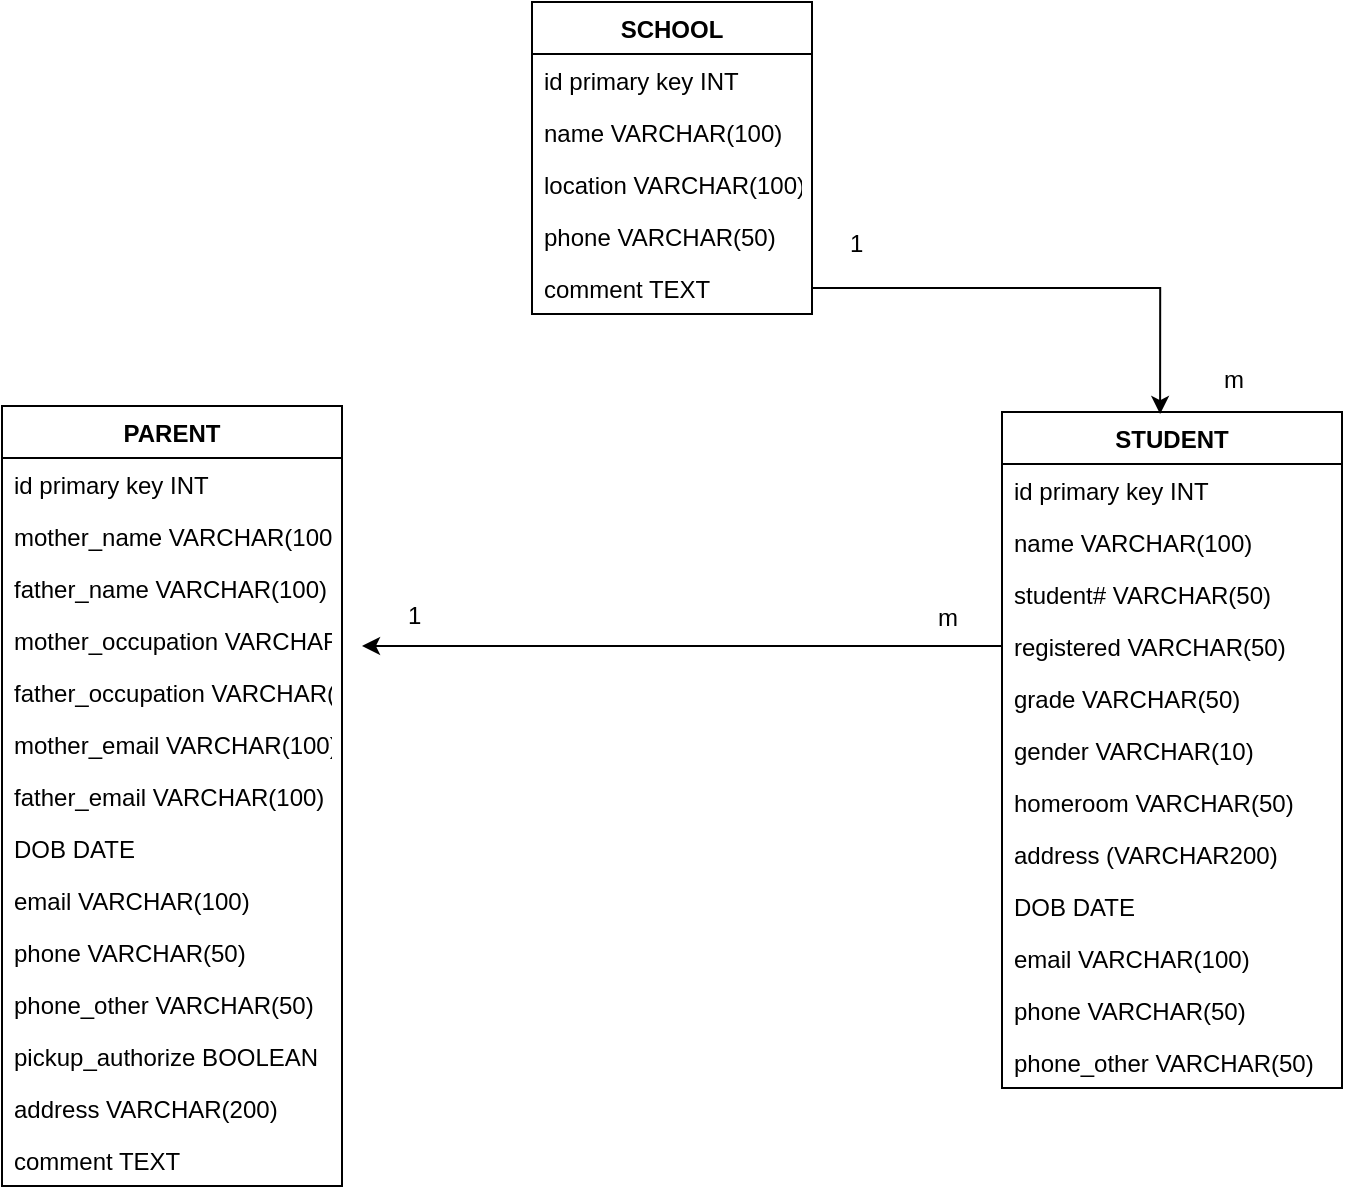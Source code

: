 <mxfile version="10.9.5" type="device"><diagram id="dcCF_vMQH8Le3LA9s6j2" name="Page-1"><mxGraphModel dx="1422" dy="796" grid="1" gridSize="10" guides="1" tooltips="1" connect="1" arrows="1" fold="1" page="1" pageScale="1" pageWidth="850" pageHeight="1100" math="0" shadow="0"><root><mxCell id="0"/><mxCell id="1" parent="0"/><mxCell id="sbWJc8yGvXHBemKTXOqf-1" value="SCHOOL" style="swimlane;fontStyle=1;childLayout=stackLayout;horizontal=1;startSize=26;fillColor=none;horizontalStack=0;resizeParent=1;resizeParentMax=0;resizeLast=0;collapsible=1;marginBottom=0;" vertex="1" parent="1"><mxGeometry x="355" y="124" width="140" height="156" as="geometry"/></mxCell><mxCell id="sbWJc8yGvXHBemKTXOqf-2" value="id primary key INT" style="text;strokeColor=none;fillColor=none;align=left;verticalAlign=top;spacingLeft=4;spacingRight=4;overflow=hidden;rotatable=0;points=[[0,0.5],[1,0.5]];portConstraint=eastwest;" vertex="1" parent="sbWJc8yGvXHBemKTXOqf-1"><mxGeometry y="26" width="140" height="26" as="geometry"/></mxCell><mxCell id="sbWJc8yGvXHBemKTXOqf-3" value="name VARCHAR(100)" style="text;strokeColor=none;fillColor=none;align=left;verticalAlign=top;spacingLeft=4;spacingRight=4;overflow=hidden;rotatable=0;points=[[0,0.5],[1,0.5]];portConstraint=eastwest;" vertex="1" parent="sbWJc8yGvXHBemKTXOqf-1"><mxGeometry y="52" width="140" height="26" as="geometry"/></mxCell><mxCell id="sbWJc8yGvXHBemKTXOqf-4" value="location VARCHAR(100)" style="text;strokeColor=none;fillColor=none;align=left;verticalAlign=top;spacingLeft=4;spacingRight=4;overflow=hidden;rotatable=0;points=[[0,0.5],[1,0.5]];portConstraint=eastwest;" vertex="1" parent="sbWJc8yGvXHBemKTXOqf-1"><mxGeometry y="78" width="140" height="26" as="geometry"/></mxCell><mxCell id="sbWJc8yGvXHBemKTXOqf-5" value="phone VARCHAR(50)" style="text;strokeColor=none;fillColor=none;align=left;verticalAlign=top;spacingLeft=4;spacingRight=4;overflow=hidden;rotatable=0;points=[[0,0.5],[1,0.5]];portConstraint=eastwest;" vertex="1" parent="sbWJc8yGvXHBemKTXOqf-1"><mxGeometry y="104" width="140" height="26" as="geometry"/></mxCell><mxCell id="sbWJc8yGvXHBemKTXOqf-7" value="comment TEXT" style="text;strokeColor=none;fillColor=none;align=left;verticalAlign=top;spacingLeft=4;spacingRight=4;overflow=hidden;rotatable=0;points=[[0,0.5],[1,0.5]];portConstraint=eastwest;" vertex="1" parent="sbWJc8yGvXHBemKTXOqf-1"><mxGeometry y="130" width="140" height="26" as="geometry"/></mxCell><mxCell id="sbWJc8yGvXHBemKTXOqf-8" value="STUDENT" style="swimlane;fontStyle=1;childLayout=stackLayout;horizontal=1;startSize=26;fillColor=none;horizontalStack=0;resizeParent=1;resizeParentMax=0;resizeLast=0;collapsible=1;marginBottom=0;" vertex="1" parent="1"><mxGeometry x="590" y="329" width="170" height="338" as="geometry"/></mxCell><mxCell id="sbWJc8yGvXHBemKTXOqf-9" value="id primary key INT" style="text;strokeColor=none;fillColor=none;align=left;verticalAlign=top;spacingLeft=4;spacingRight=4;overflow=hidden;rotatable=0;points=[[0,0.5],[1,0.5]];portConstraint=eastwest;" vertex="1" parent="sbWJc8yGvXHBemKTXOqf-8"><mxGeometry y="26" width="170" height="26" as="geometry"/></mxCell><mxCell id="sbWJc8yGvXHBemKTXOqf-10" value="name VARCHAR(100)" style="text;strokeColor=none;fillColor=none;align=left;verticalAlign=top;spacingLeft=4;spacingRight=4;overflow=hidden;rotatable=0;points=[[0,0.5],[1,0.5]];portConstraint=eastwest;" vertex="1" parent="sbWJc8yGvXHBemKTXOqf-8"><mxGeometry y="52" width="170" height="26" as="geometry"/></mxCell><mxCell id="sbWJc8yGvXHBemKTXOqf-11" value="student# VARCHAR(50)" style="text;strokeColor=none;fillColor=none;align=left;verticalAlign=top;spacingLeft=4;spacingRight=4;overflow=hidden;rotatable=0;points=[[0,0.5],[1,0.5]];portConstraint=eastwest;" vertex="1" parent="sbWJc8yGvXHBemKTXOqf-8"><mxGeometry y="78" width="170" height="26" as="geometry"/></mxCell><mxCell id="sbWJc8yGvXHBemKTXOqf-12" value="registered VARCHAR(50)" style="text;strokeColor=none;fillColor=none;align=left;verticalAlign=top;spacingLeft=4;spacingRight=4;overflow=hidden;rotatable=0;points=[[0,0.5],[1,0.5]];portConstraint=eastwest;" vertex="1" parent="sbWJc8yGvXHBemKTXOqf-8"><mxGeometry y="104" width="170" height="26" as="geometry"/></mxCell><mxCell id="sbWJc8yGvXHBemKTXOqf-13" value="grade VARCHAR(50)" style="text;strokeColor=none;fillColor=none;align=left;verticalAlign=top;spacingLeft=4;spacingRight=4;overflow=hidden;rotatable=0;points=[[0,0.5],[1,0.5]];portConstraint=eastwest;" vertex="1" parent="sbWJc8yGvXHBemKTXOqf-8"><mxGeometry y="130" width="170" height="26" as="geometry"/></mxCell><mxCell id="sbWJc8yGvXHBemKTXOqf-14" value="gender VARCHAR(10)" style="text;strokeColor=none;fillColor=none;align=left;verticalAlign=top;spacingLeft=4;spacingRight=4;overflow=hidden;rotatable=0;points=[[0,0.5],[1,0.5]];portConstraint=eastwest;" vertex="1" parent="sbWJc8yGvXHBemKTXOqf-8"><mxGeometry y="156" width="170" height="26" as="geometry"/></mxCell><mxCell id="sbWJc8yGvXHBemKTXOqf-15" value="homeroom VARCHAR(50)" style="text;strokeColor=none;fillColor=none;align=left;verticalAlign=top;spacingLeft=4;spacingRight=4;overflow=hidden;rotatable=0;points=[[0,0.5],[1,0.5]];portConstraint=eastwest;" vertex="1" parent="sbWJc8yGvXHBemKTXOqf-8"><mxGeometry y="182" width="170" height="26" as="geometry"/></mxCell><mxCell id="sbWJc8yGvXHBemKTXOqf-16" value="address (VARCHAR200)" style="text;strokeColor=none;fillColor=none;align=left;verticalAlign=top;spacingLeft=4;spacingRight=4;overflow=hidden;rotatable=0;points=[[0,0.5],[1,0.5]];portConstraint=eastwest;" vertex="1" parent="sbWJc8yGvXHBemKTXOqf-8"><mxGeometry y="208" width="170" height="26" as="geometry"/></mxCell><mxCell id="sbWJc8yGvXHBemKTXOqf-17" value="DOB DATE" style="text;strokeColor=none;fillColor=none;align=left;verticalAlign=top;spacingLeft=4;spacingRight=4;overflow=hidden;rotatable=0;points=[[0,0.5],[1,0.5]];portConstraint=eastwest;" vertex="1" parent="sbWJc8yGvXHBemKTXOqf-8"><mxGeometry y="234" width="170" height="26" as="geometry"/></mxCell><mxCell id="sbWJc8yGvXHBemKTXOqf-18" value="email VARCHAR(100)" style="text;strokeColor=none;fillColor=none;align=left;verticalAlign=top;spacingLeft=4;spacingRight=4;overflow=hidden;rotatable=0;points=[[0,0.5],[1,0.5]];portConstraint=eastwest;" vertex="1" parent="sbWJc8yGvXHBemKTXOqf-8"><mxGeometry y="260" width="170" height="26" as="geometry"/></mxCell><mxCell id="sbWJc8yGvXHBemKTXOqf-19" value="phone VARCHAR(50)" style="text;strokeColor=none;fillColor=none;align=left;verticalAlign=top;spacingLeft=4;spacingRight=4;overflow=hidden;rotatable=0;points=[[0,0.5],[1,0.5]];portConstraint=eastwest;" vertex="1" parent="sbWJc8yGvXHBemKTXOqf-8"><mxGeometry y="286" width="170" height="26" as="geometry"/></mxCell><mxCell id="sbWJc8yGvXHBemKTXOqf-20" value="phone_other VARCHAR(50)" style="text;strokeColor=none;fillColor=none;align=left;verticalAlign=top;spacingLeft=4;spacingRight=4;overflow=hidden;rotatable=0;points=[[0,0.5],[1,0.5]];portConstraint=eastwest;" vertex="1" parent="sbWJc8yGvXHBemKTXOqf-8"><mxGeometry y="312" width="170" height="26" as="geometry"/></mxCell><mxCell id="sbWJc8yGvXHBemKTXOqf-21" value="PARENT" style="swimlane;fontStyle=1;childLayout=stackLayout;horizontal=1;startSize=26;fillColor=none;horizontalStack=0;resizeParent=1;resizeParentMax=0;resizeLast=0;collapsible=1;marginBottom=0;" vertex="1" parent="1"><mxGeometry x="90" y="326" width="170" height="390" as="geometry"/></mxCell><mxCell id="sbWJc8yGvXHBemKTXOqf-22" value="id primary key INT" style="text;strokeColor=none;fillColor=none;align=left;verticalAlign=top;spacingLeft=4;spacingRight=4;overflow=hidden;rotatable=0;points=[[0,0.5],[1,0.5]];portConstraint=eastwest;" vertex="1" parent="sbWJc8yGvXHBemKTXOqf-21"><mxGeometry y="26" width="170" height="26" as="geometry"/></mxCell><mxCell id="sbWJc8yGvXHBemKTXOqf-23" value="mother_name VARCHAR(100)" style="text;strokeColor=none;fillColor=none;align=left;verticalAlign=top;spacingLeft=4;spacingRight=4;overflow=hidden;rotatable=0;points=[[0,0.5],[1,0.5]];portConstraint=eastwest;" vertex="1" parent="sbWJc8yGvXHBemKTXOqf-21"><mxGeometry y="52" width="170" height="26" as="geometry"/></mxCell><mxCell id="sbWJc8yGvXHBemKTXOqf-24" value="father_name VARCHAR(100)" style="text;strokeColor=none;fillColor=none;align=left;verticalAlign=top;spacingLeft=4;spacingRight=4;overflow=hidden;rotatable=0;points=[[0,0.5],[1,0.5]];portConstraint=eastwest;" vertex="1" parent="sbWJc8yGvXHBemKTXOqf-21"><mxGeometry y="78" width="170" height="26" as="geometry"/></mxCell><mxCell id="sbWJc8yGvXHBemKTXOqf-25" value="mother_occupation VARCHAR(50)" style="text;strokeColor=none;fillColor=none;align=left;verticalAlign=top;spacingLeft=4;spacingRight=4;overflow=hidden;rotatable=0;points=[[0,0.5],[1,0.5]];portConstraint=eastwest;" vertex="1" parent="sbWJc8yGvXHBemKTXOqf-21"><mxGeometry y="104" width="170" height="26" as="geometry"/></mxCell><mxCell id="sbWJc8yGvXHBemKTXOqf-26" value="father_occupation VARCHAR(50)" style="text;strokeColor=none;fillColor=none;align=left;verticalAlign=top;spacingLeft=4;spacingRight=4;overflow=hidden;rotatable=0;points=[[0,0.5],[1,0.5]];portConstraint=eastwest;" vertex="1" parent="sbWJc8yGvXHBemKTXOqf-21"><mxGeometry y="130" width="170" height="26" as="geometry"/></mxCell><mxCell id="sbWJc8yGvXHBemKTXOqf-28" value="mother_email VARCHAR(100)" style="text;strokeColor=none;fillColor=none;align=left;verticalAlign=top;spacingLeft=4;spacingRight=4;overflow=hidden;rotatable=0;points=[[0,0.5],[1,0.5]];portConstraint=eastwest;" vertex="1" parent="sbWJc8yGvXHBemKTXOqf-21"><mxGeometry y="156" width="170" height="26" as="geometry"/></mxCell><mxCell id="sbWJc8yGvXHBemKTXOqf-29" value="father_email VARCHAR(100)" style="text;strokeColor=none;fillColor=none;align=left;verticalAlign=top;spacingLeft=4;spacingRight=4;overflow=hidden;rotatable=0;points=[[0,0.5],[1,0.5]];portConstraint=eastwest;" vertex="1" parent="sbWJc8yGvXHBemKTXOqf-21"><mxGeometry y="182" width="170" height="26" as="geometry"/></mxCell><mxCell id="sbWJc8yGvXHBemKTXOqf-30" value="DOB DATE" style="text;strokeColor=none;fillColor=none;align=left;verticalAlign=top;spacingLeft=4;spacingRight=4;overflow=hidden;rotatable=0;points=[[0,0.5],[1,0.5]];portConstraint=eastwest;" vertex="1" parent="sbWJc8yGvXHBemKTXOqf-21"><mxGeometry y="208" width="170" height="26" as="geometry"/></mxCell><mxCell id="sbWJc8yGvXHBemKTXOqf-31" value="email VARCHAR(100)" style="text;strokeColor=none;fillColor=none;align=left;verticalAlign=top;spacingLeft=4;spacingRight=4;overflow=hidden;rotatable=0;points=[[0,0.5],[1,0.5]];portConstraint=eastwest;" vertex="1" parent="sbWJc8yGvXHBemKTXOqf-21"><mxGeometry y="234" width="170" height="26" as="geometry"/></mxCell><mxCell id="sbWJc8yGvXHBemKTXOqf-32" value="phone VARCHAR(50)" style="text;strokeColor=none;fillColor=none;align=left;verticalAlign=top;spacingLeft=4;spacingRight=4;overflow=hidden;rotatable=0;points=[[0,0.5],[1,0.5]];portConstraint=eastwest;" vertex="1" parent="sbWJc8yGvXHBemKTXOqf-21"><mxGeometry y="260" width="170" height="26" as="geometry"/></mxCell><mxCell id="sbWJc8yGvXHBemKTXOqf-33" value="phone_other VARCHAR(50)" style="text;strokeColor=none;fillColor=none;align=left;verticalAlign=top;spacingLeft=4;spacingRight=4;overflow=hidden;rotatable=0;points=[[0,0.5],[1,0.5]];portConstraint=eastwest;" vertex="1" parent="sbWJc8yGvXHBemKTXOqf-21"><mxGeometry y="286" width="170" height="26" as="geometry"/></mxCell><mxCell id="sbWJc8yGvXHBemKTXOqf-34" value="pickup_authorize BOOLEAN" style="text;strokeColor=none;fillColor=none;align=left;verticalAlign=top;spacingLeft=4;spacingRight=4;overflow=hidden;rotatable=0;points=[[0,0.5],[1,0.5]];portConstraint=eastwest;" vertex="1" parent="sbWJc8yGvXHBemKTXOqf-21"><mxGeometry y="312" width="170" height="26" as="geometry"/></mxCell><mxCell id="sbWJc8yGvXHBemKTXOqf-36" value="address VARCHAR(200)" style="text;strokeColor=none;fillColor=none;align=left;verticalAlign=top;spacingLeft=4;spacingRight=4;overflow=hidden;rotatable=0;points=[[0,0.5],[1,0.5]];portConstraint=eastwest;" vertex="1" parent="sbWJc8yGvXHBemKTXOqf-21"><mxGeometry y="338" width="170" height="26" as="geometry"/></mxCell><mxCell id="sbWJc8yGvXHBemKTXOqf-37" value="comment TEXT" style="text;strokeColor=none;fillColor=none;align=left;verticalAlign=top;spacingLeft=4;spacingRight=4;overflow=hidden;rotatable=0;points=[[0,0.5],[1,0.5]];portConstraint=eastwest;" vertex="1" parent="sbWJc8yGvXHBemKTXOqf-21"><mxGeometry y="364" width="170" height="26" as="geometry"/></mxCell><mxCell id="sbWJc8yGvXHBemKTXOqf-38" style="edgeStyle=orthogonalEdgeStyle;rounded=0;orthogonalLoop=1;jettySize=auto;html=1;entryX=0.465;entryY=0.003;entryDx=0;entryDy=0;entryPerimeter=0;" edge="1" parent="1" source="sbWJc8yGvXHBemKTXOqf-7" target="sbWJc8yGvXHBemKTXOqf-8"><mxGeometry relative="1" as="geometry"/></mxCell><mxCell id="sbWJc8yGvXHBemKTXOqf-40" value="1" style="text;html=1;resizable=0;points=[];autosize=1;align=left;verticalAlign=top;spacingTop=-4;" vertex="1" parent="1"><mxGeometry x="512" y="235" width="20" height="20" as="geometry"/></mxCell><mxCell id="sbWJc8yGvXHBemKTXOqf-41" value="m" style="text;html=1;resizable=0;points=[];autosize=1;align=left;verticalAlign=top;spacingTop=-4;" vertex="1" parent="1"><mxGeometry x="699" y="303" width="30" height="20" as="geometry"/></mxCell><mxCell id="sbWJc8yGvXHBemKTXOqf-43" style="edgeStyle=orthogonalEdgeStyle;rounded=0;orthogonalLoop=1;jettySize=auto;html=1;" edge="1" parent="1" source="sbWJc8yGvXHBemKTXOqf-12"><mxGeometry relative="1" as="geometry"><mxPoint x="270" y="446" as="targetPoint"/></mxGeometry></mxCell><mxCell id="sbWJc8yGvXHBemKTXOqf-44" value="1" style="text;html=1;resizable=0;points=[];autosize=1;align=left;verticalAlign=top;spacingTop=-4;" vertex="1" parent="1"><mxGeometry x="291" y="421" width="20" height="20" as="geometry"/></mxCell><mxCell id="sbWJc8yGvXHBemKTXOqf-45" value="m" style="text;html=1;resizable=0;points=[];autosize=1;align=left;verticalAlign=top;spacingTop=-4;" vertex="1" parent="1"><mxGeometry x="556" y="422" width="30" height="20" as="geometry"/></mxCell></root></mxGraphModel></diagram></mxfile>